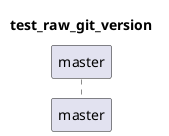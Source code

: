 @startuml
title test_raw_git_version
skinparam ParticipantPadding 20
skinparam BoxPadding 10
participant master
@enduml